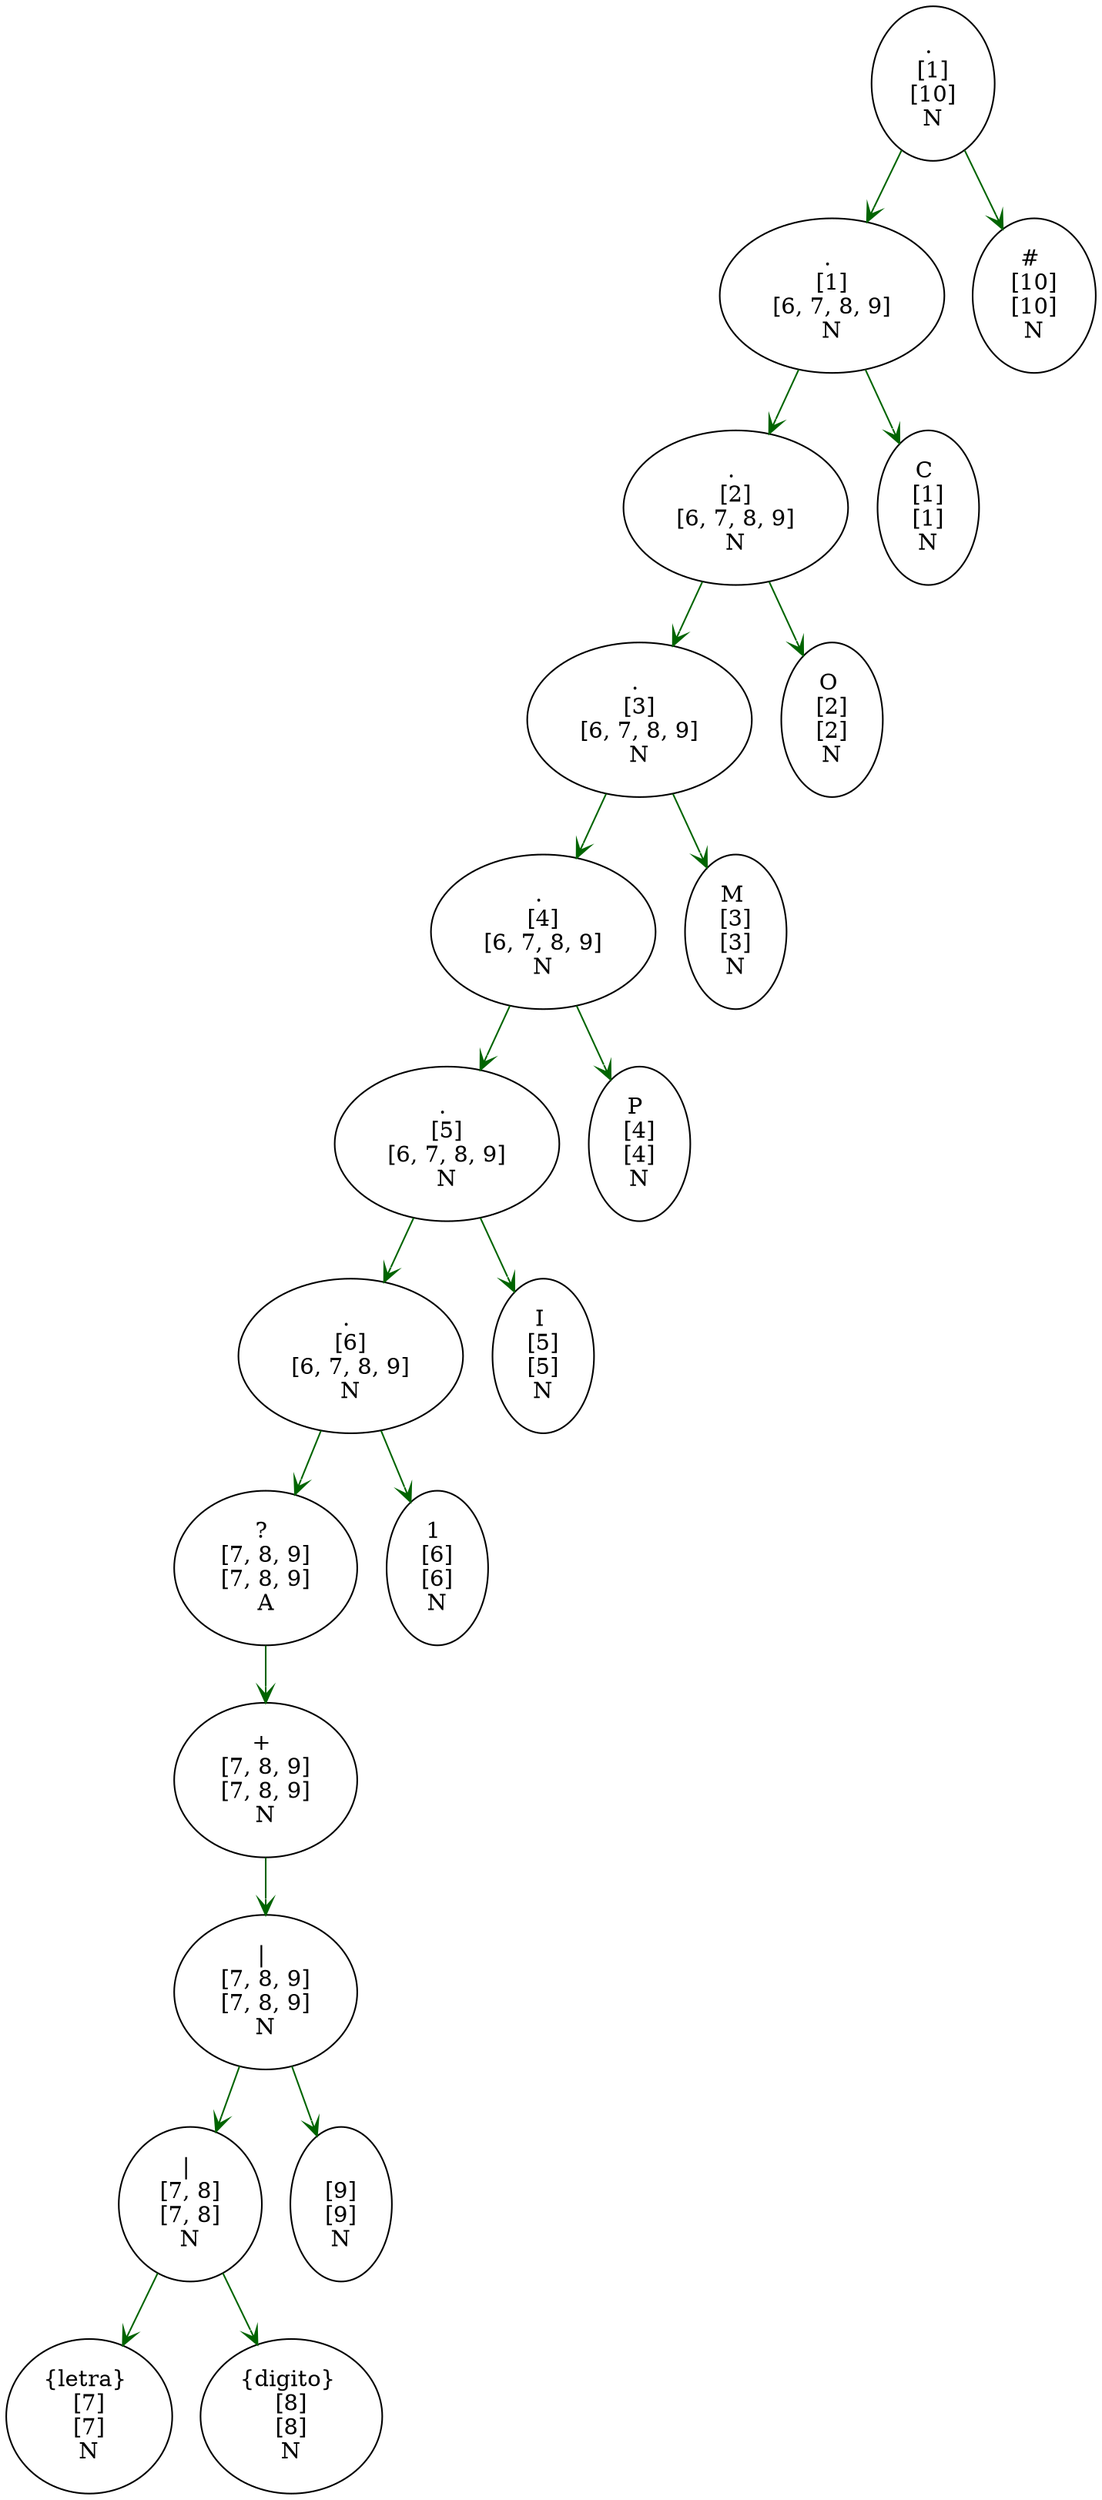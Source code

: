 digraph G {
 layout=dot 
labelloc = "t"edge [weigth=1000  color=darkgreen  arrowtail="open" arrowhead="open"]
Nodo1021676452 -> Nodo1174372531;
Nodo1021676452 -> Nodo10129748;
Nodo409648797 -> Nodo1021676452;
Nodo409648797 -> Nodo138591903;
Nodo822172988 -> Nodo409648797;
Nodo1699048057 -> Nodo822172988;
Nodo672579098 -> Nodo901598145;
Nodo672579098 -> Nodo1699048057;
Nodo250484983 -> Nodo1077329393;
Nodo250484983 -> Nodo672579098;
Nodo1565343107 -> Nodo40994472;
Nodo1565343107 -> Nodo250484983;
Nodo2091257777 -> Nodo160103649;
Nodo2091257777 -> Nodo1565343107;
Nodo1033861494 -> Nodo861269163;
Nodo1033861494 -> Nodo2091257777;
Nodo2135078647 -> Nodo561065994;
Nodo2135078647 -> Nodo1033861494;
Nodo1734588827 -> Nodo2135078647;
Nodo1734588827 -> Nodo2077172072;
Nodo561065994[label="C 
 [1] 
 [1] 
 N "];
Nodo861269163[label="O 
 [2] 
 [2] 
 N "];
Nodo160103649[label="M 
 [3] 
 [3] 
 N "];
Nodo40994472[label="P 
 [4] 
 [4] 
 N "];
Nodo1077329393[label="I 
 [5] 
 [5] 
 N "];
Nodo901598145[label="1 
 [6] 
 [6] 
 N "];
Nodo1174372531[label="{letra} 
 [7] 
 [7] 
 N "];
Nodo10129748[label="{digito} 
 [8] 
 [8] 
 N "];
Nodo1021676452[label="| 
 [7, 8] 
 [7, 8] 
 N "];
Nodo138591903[label="  
 [9] 
 [9] 
 N "];
Nodo409648797[label="| 
 [7, 8, 9] 
 [7, 8, 9] 
 N "];
Nodo822172988[label="+ 
 [7, 8, 9] 
 [7, 8, 9] 
 N "];
Nodo1699048057[label="? 
 [7, 8, 9] 
 [7, 8, 9] 
 A "];
Nodo672579098[label=". 
 [6] 
 [6, 7, 8, 9] 
 N "];
Nodo250484983[label=". 
 [5] 
 [6, 7, 8, 9] 
 N "];
Nodo1565343107[label=". 
 [4] 
 [6, 7, 8, 9] 
 N "];
Nodo2091257777[label=". 
 [3] 
 [6, 7, 8, 9] 
 N "];
Nodo1033861494[label=". 
 [2] 
 [6, 7, 8, 9] 
 N "];
Nodo2135078647[label=". 
 [1] 
 [6, 7, 8, 9] 
 N "];
Nodo2077172072[label="# 
 [10] 
 [10] 
 N "];
Nodo1734588827[label=". 
 [1] 
 [10] 
 N "];
}